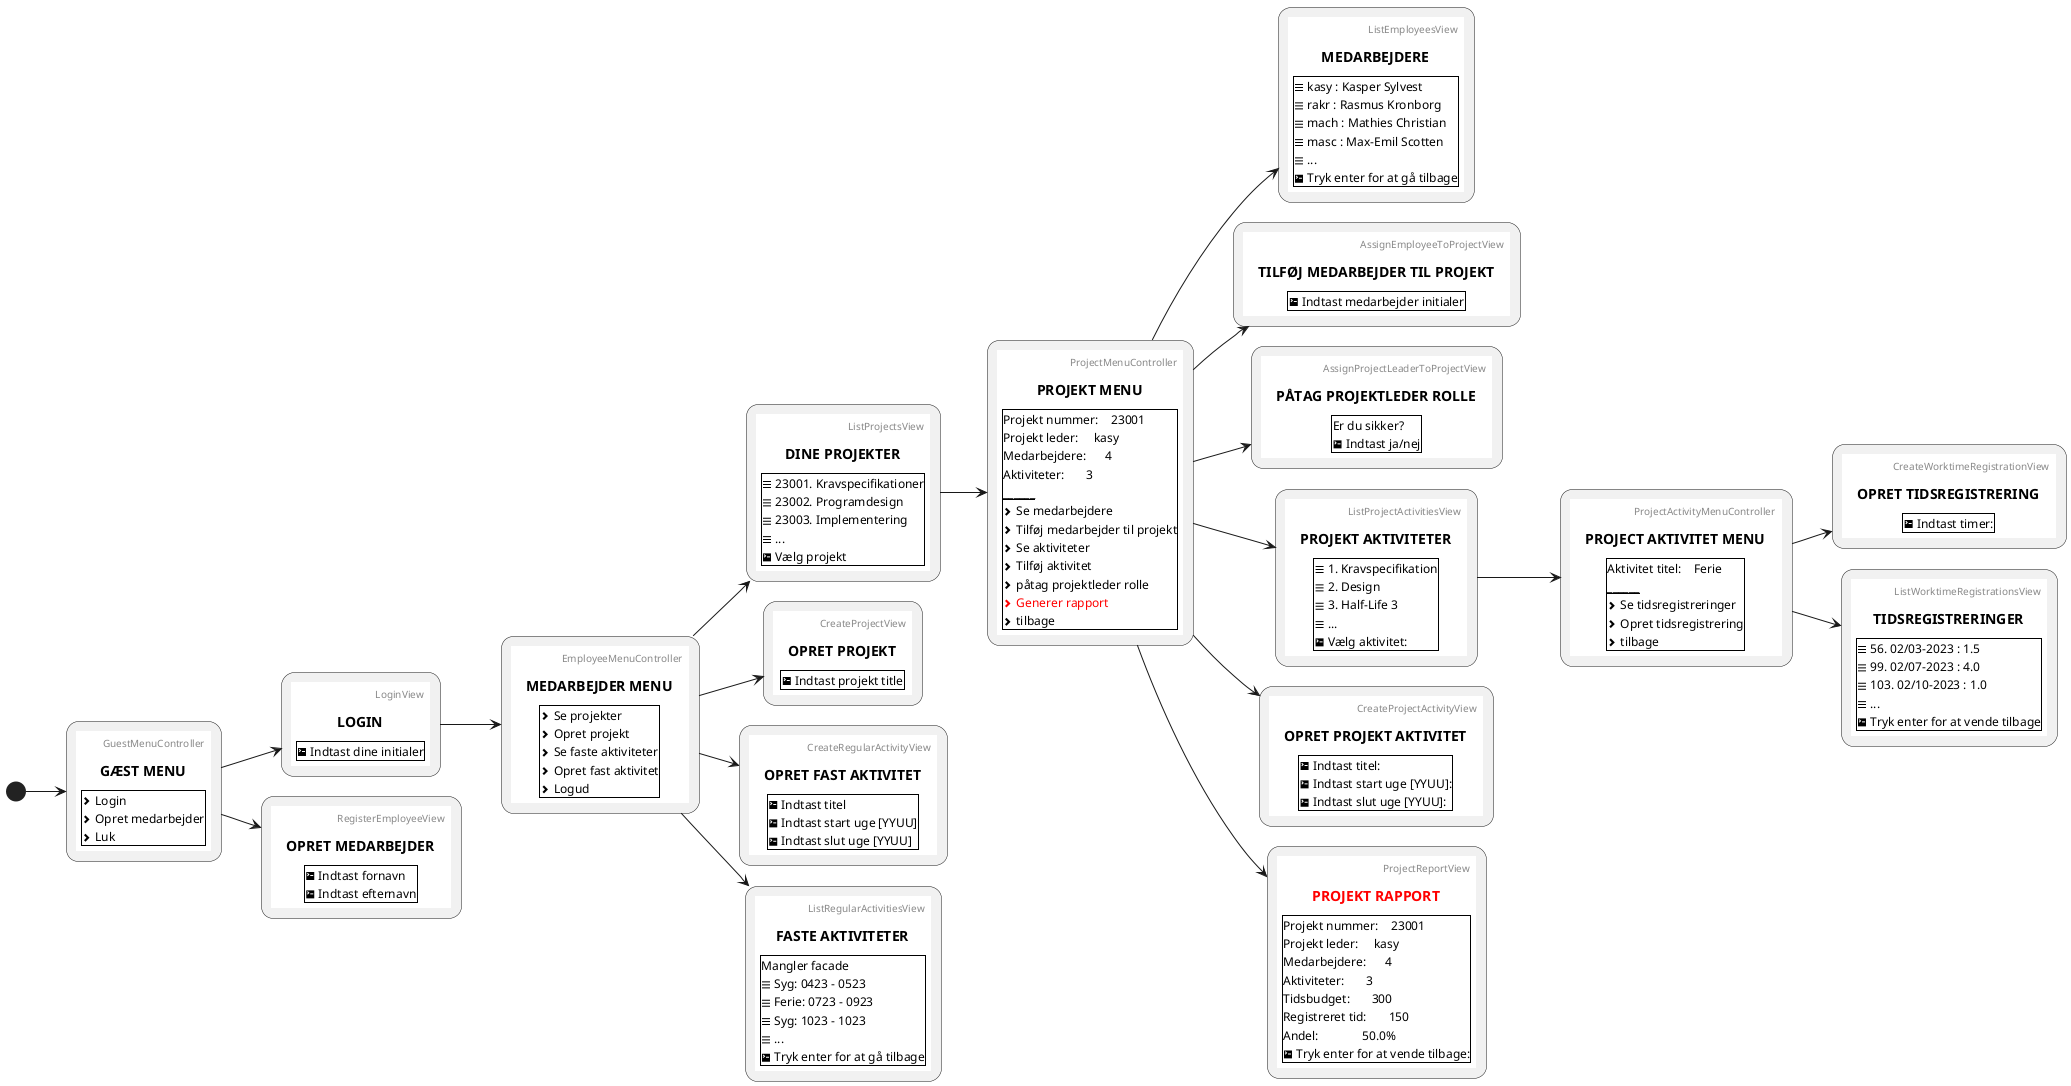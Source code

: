 @startuml
left to right direction
(*) --> "
{{
salt
{+
title GÆST MENU 
header GuestMenuController
<&chevron-right> Login
<&chevron-right> Opret medarbejder
<&chevron-right> Luk
}
}}
" as GuestMenuController

GuestMenuController --> "
{{
salt
{+
title LOGIN
header LoginView
<&terminal> Indtast dine initialer
}
}}
" as LoginView 

LoginView --> "
{{
salt
{+
title MEDARBEJDER MENU
header EmployeeMenuController
<&chevron-right> Se projekter
<&chevron-right> Opret projekt
<&chevron-right> Se faste aktiviteter
<&chevron-right> Opret fast aktivitet
<&chevron-right> Logud
}
}}
" as EmployeeMenuController

GuestMenuController --> "
{{
salt
{+
title OPRET MEDARBEJDER
header RegisterEmployeeView
<&terminal> Indtast fornavn
<&terminal> Indtast efternavn
}
}}
" as RegisterEmployeeView

EmployeeMenuController --> "
{{
salt
{+
title DINE PROJEKTER
header ListProjectsView
<&menu> 23001. Kravspecifikationer
<&menu> 23002. Programdesign
<&menu> 23003. Implementering
<&menu> ...
<&terminal> Vælg projekt
}
}}
" as ListProjectsView

ListProjectsView --> "
{{
salt
{+
title PROJEKT MENU
header ProjectMenuController
Projekt nummer:    23001
Projekt leder:     kasy
Medarbejdere:      4
Aktiviteter:       3
______________________________
<&chevron-right> Se medarbejdere
<&chevron-right> Tilføj medarbejder til projekt
<&chevron-right> Se aktiviteter
<&chevron-right> Tilføj aktivitet
<&chevron-right> påtag projektleder rolle
<color:Red><&chevron-right> Generer rapport
<&chevron-right> tilbage
}
}}
" as ProjectMenuController

EmployeeMenuController --> "
{{
salt
{+
title OPRET PROJEKT
header CreateProjectView
<&terminal> Indtast projekt title
}
}}
" as CreateProjectView

EmployeeMenuController --> "
{{
salt
{+
title OPRET FAST AKTIVITET
header CreateRegularActivityView
<&terminal> Indtast titel
<&terminal> Indtast start uge [YYUU]
<&terminal> Indtast slut uge [YYUU]
}
}}
" as CreateRegularActivityView

EmployeeMenuController --> "
{{
salt
{+
title FASTE AKTIVITETER
header ListRegularActivitiesView
Mangler facade
<&menu> Syg: 0423 - 0523
<&menu> Ferie: 0723 - 0923
<&menu> Syg: 1023 - 1023
<&menu> ...
<&terminal> Tryk enter for at gå tilbage
}
}}
" as ListRegularActivitiesView

ProjectMenuController --> "
{{
salt
{+
title MEDARBEJDERE
header ListEmployeesView
<&menu> kasy : Kasper Sylvest
<&menu> rakr : Rasmus Kronborg
<&menu> mach : Mathies Christian
<&menu> masc : Max-Emil Scotten
<&menu> ...
<&terminal> Tryk enter for at gå tilbage
}
}}
" as ListEmployeesView

ProjectMenuController --> "
{{
salt
{+
title TILFØJ MEDARBEJDER TIL PROJEKT
header AssignEmployeeToProjectView
<&terminal> Indtast medarbejder initialer
}
}}
" as AssignEmployeeToProjectView

ProjectMenuController --> "
{{
salt
{+
title PÅTAG PROJEKTLEDER ROLLE
header AssignProjectLeaderToProjectView
Er du sikker?
<&terminal> Indtast ja/nej
}
}}
" as AssignProjectLeaderToProjectView

ProjectMenuController --> "
{{
salt
{+
title PROJEKT AKTIVITETER
header ListProjectActivitiesView
<&menu> 1. Kravspecifikation
<&menu> 2. Design
<&menu> 3. Half-Life 3
<&menu> ...
<&terminal> Vælg aktivitet:
}
}}
" as ListProjectActivitiesView

ProjectMenuController --> "
{{
salt
{+
title OPRET PROJEKT AKTIVITET
header CreateProjectActivityView
<&terminal> Indtast titel:
<&terminal> Indtast start uge [YYUU]:
<&terminal> Indtast slut uge [YYUU]:
}
}}
" as CreateProjectActivityView

ProjectMenuController --> "
{{
salt
{+
title <color:Red>PROJEKT RAPPORT
header ProjectReportView
Projekt nummer:    23001
Projekt leder:     kasy
Medarbejdere:      4
Aktiviteter:       3
Tidsbudget:       300
Registreret tid:       150
Andel:              50.0%
<&terminal> Tryk enter for at vende tilbage:
}
}}
" as ProjectReportView

ListProjectActivitiesView --> "
{{
salt
{+
title PROJECT AKTIVITET MENU
header ProjectActivityMenuController
Aktivitet titel:    Ferie
______________________________
<&chevron-right> Se tidsregistreringer
<&chevron-right> Opret tidsregistrering
<&chevron-right> tilbage
}
}}
" as ProjectActivityMenuController

ProjectActivityMenuController --> "
{{
salt
{+
title OPRET TIDSREGISTRERING
header CreateWorktimeRegistrationView
<&terminal> Indtast timer:
}
}}
" as CreateWorktimeRegistrationView

ProjectActivityMenuController --> "
{{
salt
{+
title TIDSREGISTRERINGER
header ListWorktimeRegistrationsView
<&menu> 56. 02/03-2023 : 1.5
<&menu> 99. 02/07-2023 : 4.0
<&menu> 103. 02/10-2023 : 1.0
<&menu> ...
<&terminal> Tryk enter for at vende tilbage
}
}}
" as ListWorktimeRegistrationsView


@enduml

